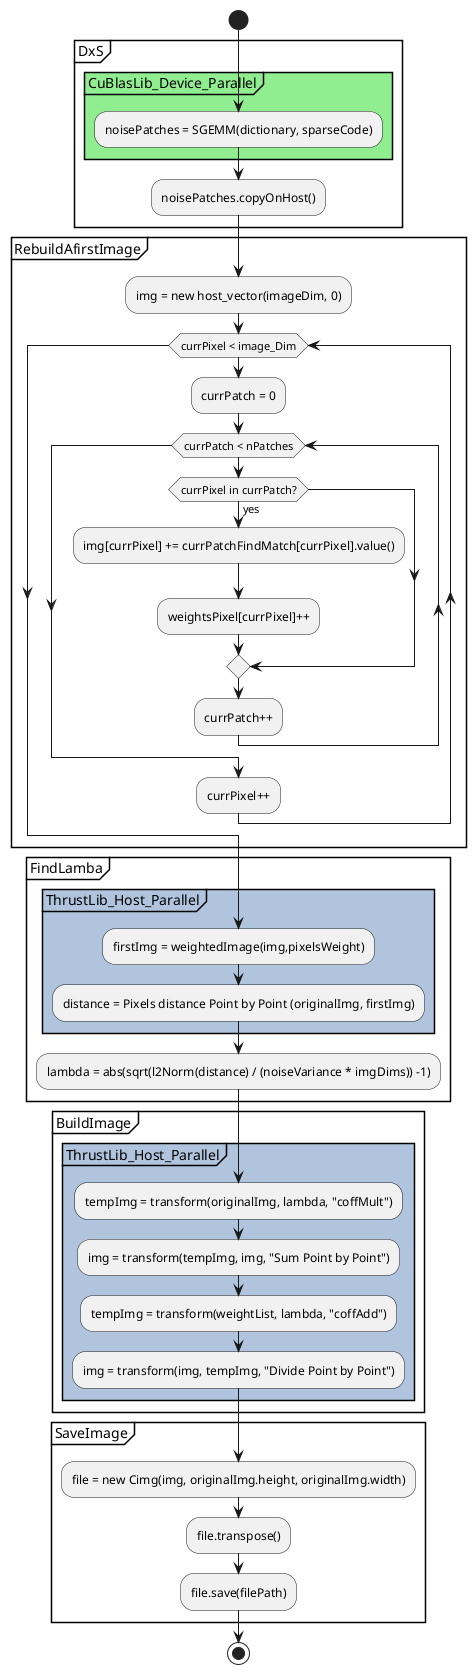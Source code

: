 @startuml BuildImageDenoisedDiagram

start

partition DxS {
    partition CuBlasLib_Device_Parallel #LightGreen{
        :noisePatches = SGEMM(dictionary, sparseCode);
    }
    :noisePatches.copyOnHost();
}

partition RebuildAfirstImage {
    :img = new host_vector(imageDim, 0);
    while (currPixel < image_Dim)
        :currPatch = 0;
        while(currPatch < nPatches)
            if(currPixel in currPatch?) then (yes)
                :img[currPixel] += currPatchFindMatch[currPixel].value();
                :weightsPixel[currPixel]++;
            endif
            :currPatch++;
        endwhile
        :currPixel++;
    endwhile
     
}

partition FindLamba {
    partition ThrustLib_Host_Parallel #LightSteelBlue{
        :firstImg = weightedImage(img,pixelsWeight);
        :distance = Pixels distance Point by Point (originalImg, firstImg);
    }
   
    :lambda = abs(sqrt(l2Norm(distance) / (noiseVariance * imgDims)) -1);
}

partition BuildImage {
    partition ThrustLib_Host_Parallel #LightSteelBlue{
        :tempImg = transform(originalImg, lambda, "coffMult");
        :img = transform(tempImg, img, "Sum Point by Point");
        :tempImg = transform(weightList, lambda, "coffAdd");
        :img = transform(img, tempImg, "Divide Point by Point");
    }
}

partition SaveImage {
    :file = new Cimg(img, originalImg.height, originalImg.width);
    :file.transpose();
    :file.save(filePath);
}

stop


@enduml